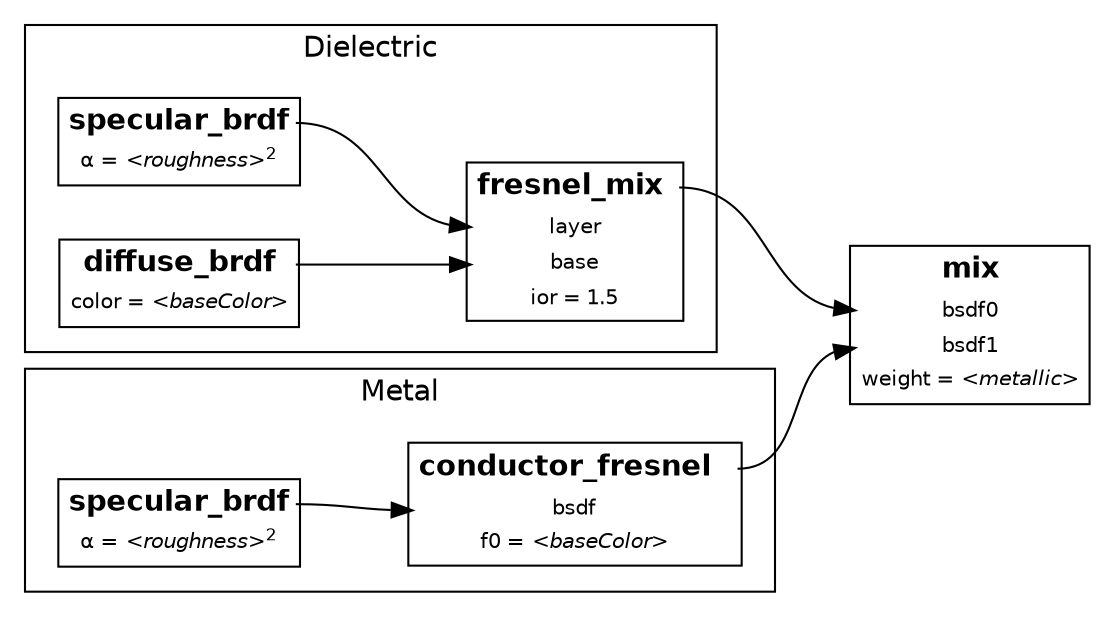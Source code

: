 digraph D {
  graph [rankdir="LR", fontname="Helvetica"]
  node [shape=plaintext, fontname="Helvetica"]
  edge [fontname="Helvetica"]

  subgraph cluster_dielectric {
    label="Dielectric"

    dielectric_specular_brdf [label=<
      <table border="1" cellborder="0">
        <tr><td port="out"><font point-size="14"><b>specular_brdf</b></font></td></tr>
        <tr><td><font point-size="10">α = <i>&lt;roughness&gt;</i><sup>2</sup></font></td></tr>
      </table>
    >]

    dielectric_diffuse_brdf [label=<
      <table border="1" cellborder="0">
        <tr><td port="out"><font point-size="14"><b>diffuse_brdf</b></font></td></tr>
        <tr><td><font point-size="10">color = <i>&lt;baseColor&gt;</i></font></td></tr>
      </table>
    >]

    dielectric_fresnel_mix [label=<
      <table border="1" cellborder="0">
        <tr><td port="out"><font point-size="14"><b>fresnel_mix&nbsp;</b></font></td></tr>
        <tr><td port="in_layer"><font point-size="10">layer</font></td></tr>
        <tr><td port="in_base"><font point-size="10">base</font></td></tr>
        <tr><td><font point-size="10">ior = 1.5</font></td></tr>
      </table>
    >]

    dielectric_diffuse_brdf:out -> dielectric_fresnel_mix:in_base
    dielectric_specular_brdf:out -> dielectric_fresnel_mix:in_layer
  }

  subgraph cluster_metal {
    label="Metal"

    metal_specular_brdf [label=<
      <table border="1" cellborder="0">
        <tr><td port="out"><font point-size="14"><b>specular_brdf</b></font></td></tr>
        <tr><td><font point-size="10">α = <i>&lt;roughness&gt;</i><sup>2</sup></font></td></tr>
      </table>
    >]

    metal_conductor_fresnel [label=<
      <table border="1" cellborder="0">
        <tr><td port="out"><font point-size="14"><b>conductor_fresnel&nbsp;&nbsp;</b></font></td></tr>
        <tr><td port="in_bsdf"><font point-size="10">bsdf</font></td></tr>
        <tr><td><font point-size="10">f0 = <i>&lt;baseColor&gt;</i></font></td></tr>
      </table>
    >]

    metal_specular_brdf:out -> metal_conductor_fresnel:in_bsdf
  }

  subgraph core {
    core_mix [label=<
      <table border="1" cellborder="0">
        <tr><td port="out"><font point-size="14"><b>mix</b></font></td></tr>
        <tr><td port="in_bsdf0"><font point-size="10">bsdf0</font></td></tr>
        <tr><td port="in_bsdf1"><font point-size="10">bsdf1</font></td></tr>
        <tr><td><font point-size="10">weight = <i>&lt;metallic&gt;</i></font></td></tr>
      </table>
    >]

    dielectric_fresnel_mix:out -> core_mix:in_bsdf0
    metal_conductor_fresnel:out -> core_mix:in_bsdf1
  }
}
